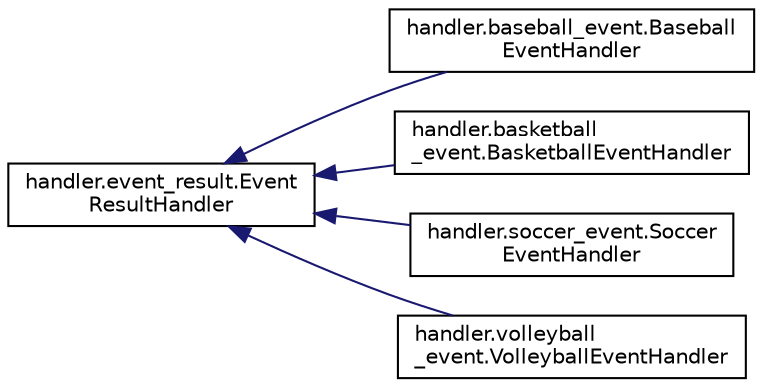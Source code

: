 digraph "Graphical Class Hierarchy"
{
  edge [fontname="Helvetica",fontsize="10",labelfontname="Helvetica",labelfontsize="10"];
  node [fontname="Helvetica",fontsize="10",shape=record];
  rankdir="LR";
  Node0 [label="handler.event_result.Event\lResultHandler",height=0.2,width=0.4,color="black", fillcolor="white", style="filled",URL="$classhandler_1_1event__result_1_1_event_result_handler.html"];
  Node0 -> Node1 [dir="back",color="midnightblue",fontsize="10",style="solid",fontname="Helvetica"];
  Node1 [label="handler.baseball_event.Baseball\lEventHandler",height=0.2,width=0.4,color="black", fillcolor="white", style="filled",URL="$classhandler_1_1baseball__event_1_1_baseball_event_handler.html"];
  Node0 -> Node2 [dir="back",color="midnightblue",fontsize="10",style="solid",fontname="Helvetica"];
  Node2 [label="handler.basketball\l_event.BasketballEventHandler",height=0.2,width=0.4,color="black", fillcolor="white", style="filled",URL="$classhandler_1_1basketball__event_1_1_basketball_event_handler.html"];
  Node0 -> Node3 [dir="back",color="midnightblue",fontsize="10",style="solid",fontname="Helvetica"];
  Node3 [label="handler.soccer_event.Soccer\lEventHandler",height=0.2,width=0.4,color="black", fillcolor="white", style="filled",URL="$classhandler_1_1soccer__event_1_1_soccer_event_handler.html"];
  Node0 -> Node4 [dir="back",color="midnightblue",fontsize="10",style="solid",fontname="Helvetica"];
  Node4 [label="handler.volleyball\l_event.VolleyballEventHandler",height=0.2,width=0.4,color="black", fillcolor="white", style="filled",URL="$classhandler_1_1volleyball__event_1_1_volleyball_event_handler.html"];
}
